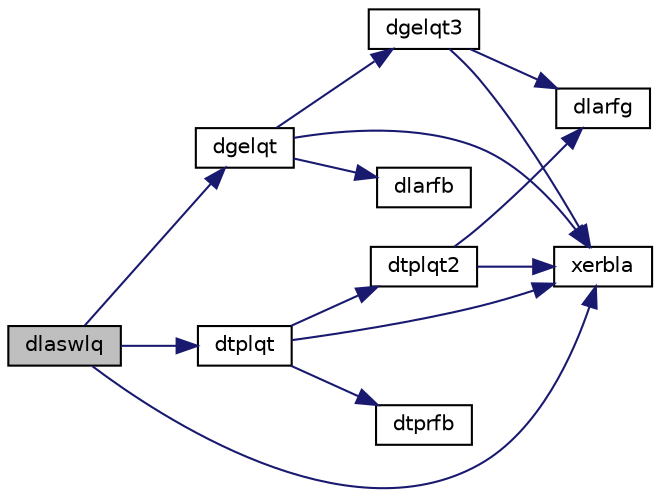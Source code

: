 digraph "dlaswlq"
{
 // LATEX_PDF_SIZE
  edge [fontname="Helvetica",fontsize="10",labelfontname="Helvetica",labelfontsize="10"];
  node [fontname="Helvetica",fontsize="10",shape=record];
  rankdir="LR";
  Node1 [label="dlaswlq",height=0.2,width=0.4,color="black", fillcolor="grey75", style="filled", fontcolor="black",tooltip="DLASWLQ"];
  Node1 -> Node2 [color="midnightblue",fontsize="10",style="solid",fontname="Helvetica"];
  Node2 [label="dgelqt",height=0.2,width=0.4,color="black", fillcolor="white", style="filled",URL="$dgelqt_8f.html#af9691e821373db5b6712e53c71812d0e",tooltip="DGELQT"];
  Node2 -> Node3 [color="midnightblue",fontsize="10",style="solid",fontname="Helvetica"];
  Node3 [label="dgelqt3",height=0.2,width=0.4,color="black", fillcolor="white", style="filled",URL="$dgelqt3_8f.html#a3a43ee755a96cc411fcf7e4c58156839",tooltip="DGELQT3 recursively computes a LQ factorization of a general real or complex matrix using the compact..."];
  Node3 -> Node4 [color="midnightblue",fontsize="10",style="solid",fontname="Helvetica"];
  Node4 [label="dlarfg",height=0.2,width=0.4,color="black", fillcolor="white", style="filled",URL="$dlarfg_8f.html#aabb59655e820b3551af27781bd716143",tooltip="DLARFG generates an elementary reflector (Householder matrix)."];
  Node3 -> Node5 [color="midnightblue",fontsize="10",style="solid",fontname="Helvetica"];
  Node5 [label="xerbla",height=0.2,width=0.4,color="black", fillcolor="white", style="filled",URL="$xerbla_8f.html#a377ee61015baf8dea7770b3a404b1c07",tooltip="XERBLA"];
  Node2 -> Node6 [color="midnightblue",fontsize="10",style="solid",fontname="Helvetica"];
  Node6 [label="dlarfb",height=0.2,width=0.4,color="black", fillcolor="white", style="filled",URL="$dlarfb_8f.html#a83c81583bd444e0cf021fb006cd9a5e8",tooltip="DLARFB applies a block reflector or its transpose to a general rectangular matrix."];
  Node2 -> Node5 [color="midnightblue",fontsize="10",style="solid",fontname="Helvetica"];
  Node1 -> Node7 [color="midnightblue",fontsize="10",style="solid",fontname="Helvetica"];
  Node7 [label="dtplqt",height=0.2,width=0.4,color="black", fillcolor="white", style="filled",URL="$dtplqt_8f.html#a300d05a9dc09f8df3d95c37b47189c96",tooltip="DTPLQT"];
  Node7 -> Node8 [color="midnightblue",fontsize="10",style="solid",fontname="Helvetica"];
  Node8 [label="dtplqt2",height=0.2,width=0.4,color="black", fillcolor="white", style="filled",URL="$dtplqt2_8f.html#a7ac24f36c5842d9a4675fd883576ad4d",tooltip="DTPLQT2 computes a LQ factorization of a real or complex \"triangular-pentagonal\" matrix,..."];
  Node8 -> Node4 [color="midnightblue",fontsize="10",style="solid",fontname="Helvetica"];
  Node8 -> Node5 [color="midnightblue",fontsize="10",style="solid",fontname="Helvetica"];
  Node7 -> Node9 [color="midnightblue",fontsize="10",style="solid",fontname="Helvetica"];
  Node9 [label="dtprfb",height=0.2,width=0.4,color="black", fillcolor="white", style="filled",URL="$dtprfb_8f.html#aa6587111426ea9176a800939521c2586",tooltip="DTPRFB applies a real \"triangular-pentagonal\" block reflector to a real matrix, which is composed of ..."];
  Node7 -> Node5 [color="midnightblue",fontsize="10",style="solid",fontname="Helvetica"];
  Node1 -> Node5 [color="midnightblue",fontsize="10",style="solid",fontname="Helvetica"];
}
